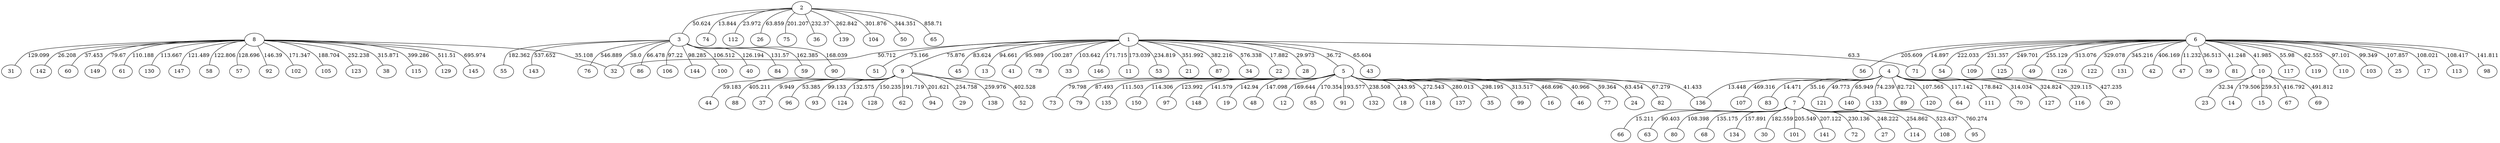 graph x {
8 -- 31[label=129.099];
8 -- 142[label=26.208];
8 -- 32[label=35.108];
8 -- 60[label=37.453];
3 -- 32[label=38.0];
2 -- 3[label=50.624];
2 -- 74[label=13.844];
2 -- 112[label=23.972];
1 -- 32[label=50.712];
1 -- 22[label=17.882];
1 -- 28[label=29.973];
1 -- 5[label=36.72];
5 -- 46[label=40.966];
5 -- 136[label=41.433];
4 -- 136[label=13.448];
4 -- 83[label=14.471];
4 -- 7[label=35.16];
7 -- 66[label=15.211];
4 -- 121[label=49.773];
5 -- 77[label=59.364];
1 -- 71[label=63.3];
6 -- 71[label=14.897];
6 -- 47[label=11.232];
6 -- 39[label=36.513];
6 -- 81[label=41.248];
6 -- 10[label=41.985];
10 -- 23[label=32.34];
6 -- 117[label=55.98];
6 -- 119[label=62.555];
5 -- 24[label=63.454];
2 -- 26[label=63.859];
1 -- 43[label=65.604];
4 -- 140[label=65.949];
3 -- 86[label=66.478];
5 -- 82[label=67.279];
1 -- 51[label=73.166];
4 -- 133[label=74.239];
1 -- 9[label=75.876];
9 -- 37[label=9.949];
9 -- 96[label=53.385];
9 -- 44[label=59.183];
8 -- 149[label=79.67];
5 -- 73[label=79.798];
4 -- 89[label=82.721];
1 -- 45[label=83.624];
5 -- 79[label=87.493];
7 -- 63[label=90.403];
1 -- 13[label=94.661];
1 -- 41[label=95.989];
6 -- 110[label=97.101];
3 -- 106[label=97.22];
3 -- 144[label=98.285];
9 -- 93[label=99.133];
6 -- 103[label=99.349];
1 -- 78[label=100.287];
1 -- 33[label=103.642];
3 -- 100[label=106.512];
4 -- 120[label=107.565];
6 -- 25[label=107.857];
6 -- 17[label=108.021];
7 -- 80[label=108.398];
6 -- 113[label=108.417];
8 -- 61[label=110.188];
5 -- 135[label=111.503];
8 -- 130[label=113.667];
5 -- 150[label=114.306];
4 -- 64[label=117.142];
8 -- 147[label=121.489];
8 -- 58[label=122.806];
5 -- 97[label=123.992];
3 -- 40[label=126.194];
8 -- 57[label=128.696];
3 -- 84[label=131.57];
9 -- 124[label=132.575];
7 -- 68[label=135.175];
5 -- 148[label=141.579];
6 -- 98[label=141.811];
5 -- 19[label=142.94];
8 -- 92[label=146.39];
5 -- 48[label=147.098];
9 -- 128[label=150.235];
7 -- 134[label=157.891];
3 -- 59[label=162.385];
3 -- 90[label=168.039];
5 -- 12[label=169.644];
5 -- 85[label=170.354];
8 -- 102[label=171.347];
1 -- 146[label=171.715];
1 -- 11[label=173.039];
4 -- 111[label=178.842];
10 -- 14[label=179.506];
3 -- 55[label=182.362];
7 -- 30[label=182.559];
8 -- 105[label=188.704];
9 -- 62[label=191.719];
5 -- 91[label=193.577];
2 -- 75[label=201.207];
9 -- 94[label=201.621];
7 -- 101[label=205.549];
6 -- 56[label=205.609];
7 -- 141[label=207.122];
6 -- 54[label=222.033];
7 -- 72[label=230.136];
6 -- 109[label=231.357];
2 -- 36[label=232.37];
1 -- 53[label=234.819];
5 -- 132[label=238.508];
5 -- 18[label=243.95];
7 -- 27[label=248.222];
6 -- 125[label=249.701];
8 -- 123[label=252.238];
9 -- 29[label=254.758];
7 -- 114[label=254.862];
6 -- 49[label=255.129];
10 -- 15[label=259.51];
9 -- 138[label=259.976];
2 -- 139[label=262.842];
5 -- 118[label=272.543];
5 -- 137[label=280.013];
5 -- 35[label=298.195];
2 -- 104[label=301.876];
6 -- 126[label=313.076];
5 -- 99[label=313.517];
4 -- 70[label=314.034];
8 -- 38[label=315.871];
4 -- 127[label=324.824];
6 -- 122[label=329.078];
4 -- 116[label=329.115];
2 -- 50[label=344.351];
6 -- 131[label=345.216];
1 -- 21[label=351.992];
1 -- 87[label=382.216];
8 -- 115[label=399.286];
9 -- 52[label=402.528];
9 -- 88[label=405.211];
6 -- 42[label=406.169];
10 -- 67[label=416.792];
4 -- 20[label=427.235];
5 -- 16[label=468.696];
4 -- 107[label=469.316];
10 -- 69[label=491.812];
8 -- 129[label=511.51];
7 -- 108[label=523.437];
3 -- 143[label=537.652];
3 -- 76[label=546.889];
1 -- 34[label=576.338];
8 -- 145[label=695.974];
7 -- 95[label=760.274];
2 -- 65[label=858.71];
}